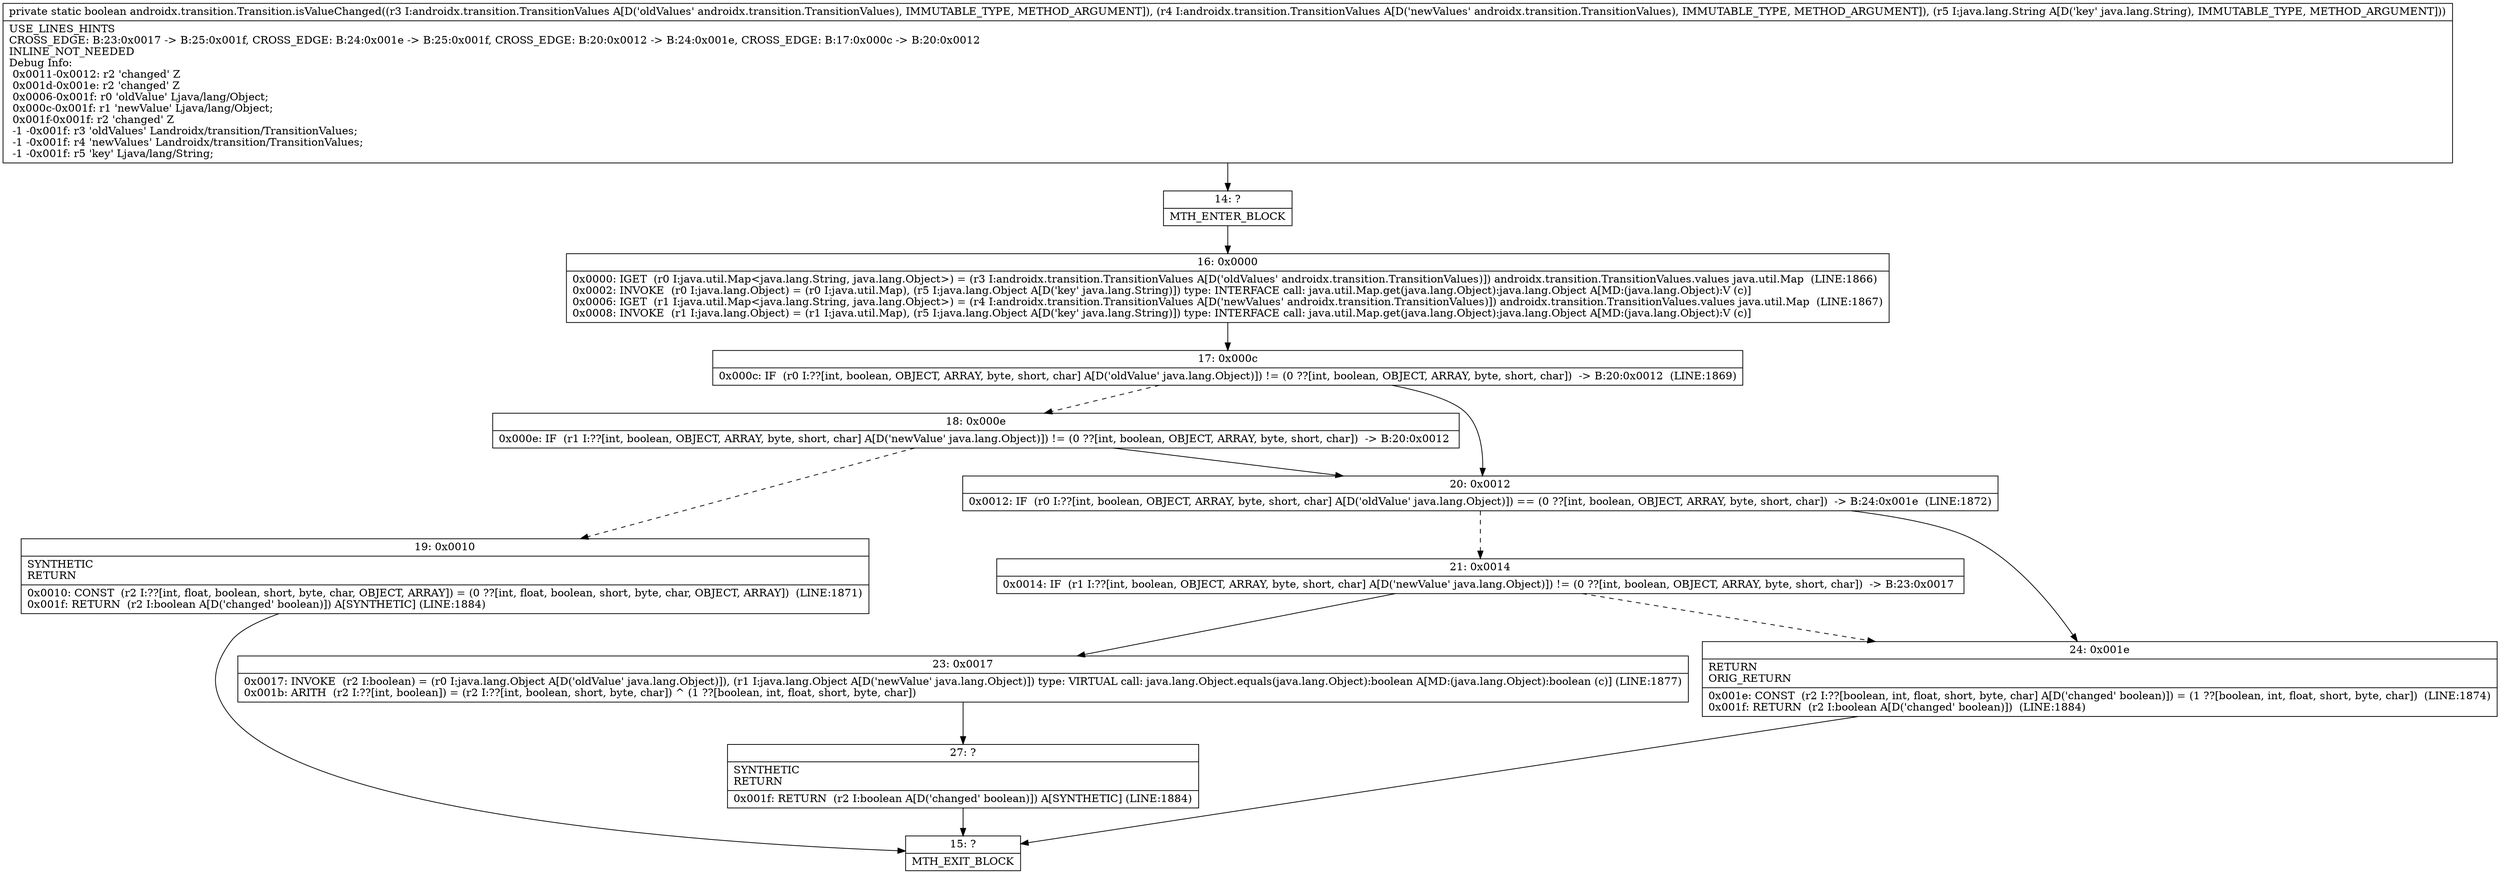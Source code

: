 digraph "CFG forandroidx.transition.Transition.isValueChanged(Landroidx\/transition\/TransitionValues;Landroidx\/transition\/TransitionValues;Ljava\/lang\/String;)Z" {
Node_14 [shape=record,label="{14\:\ ?|MTH_ENTER_BLOCK\l}"];
Node_16 [shape=record,label="{16\:\ 0x0000|0x0000: IGET  (r0 I:java.util.Map\<java.lang.String, java.lang.Object\>) = (r3 I:androidx.transition.TransitionValues A[D('oldValues' androidx.transition.TransitionValues)]) androidx.transition.TransitionValues.values java.util.Map  (LINE:1866)\l0x0002: INVOKE  (r0 I:java.lang.Object) = (r0 I:java.util.Map), (r5 I:java.lang.Object A[D('key' java.lang.String)]) type: INTERFACE call: java.util.Map.get(java.lang.Object):java.lang.Object A[MD:(java.lang.Object):V (c)]\l0x0006: IGET  (r1 I:java.util.Map\<java.lang.String, java.lang.Object\>) = (r4 I:androidx.transition.TransitionValues A[D('newValues' androidx.transition.TransitionValues)]) androidx.transition.TransitionValues.values java.util.Map  (LINE:1867)\l0x0008: INVOKE  (r1 I:java.lang.Object) = (r1 I:java.util.Map), (r5 I:java.lang.Object A[D('key' java.lang.String)]) type: INTERFACE call: java.util.Map.get(java.lang.Object):java.lang.Object A[MD:(java.lang.Object):V (c)]\l}"];
Node_17 [shape=record,label="{17\:\ 0x000c|0x000c: IF  (r0 I:??[int, boolean, OBJECT, ARRAY, byte, short, char] A[D('oldValue' java.lang.Object)]) != (0 ??[int, boolean, OBJECT, ARRAY, byte, short, char])  \-\> B:20:0x0012  (LINE:1869)\l}"];
Node_18 [shape=record,label="{18\:\ 0x000e|0x000e: IF  (r1 I:??[int, boolean, OBJECT, ARRAY, byte, short, char] A[D('newValue' java.lang.Object)]) != (0 ??[int, boolean, OBJECT, ARRAY, byte, short, char])  \-\> B:20:0x0012 \l}"];
Node_19 [shape=record,label="{19\:\ 0x0010|SYNTHETIC\lRETURN\l|0x0010: CONST  (r2 I:??[int, float, boolean, short, byte, char, OBJECT, ARRAY]) = (0 ??[int, float, boolean, short, byte, char, OBJECT, ARRAY])  (LINE:1871)\l0x001f: RETURN  (r2 I:boolean A[D('changed' boolean)]) A[SYNTHETIC] (LINE:1884)\l}"];
Node_15 [shape=record,label="{15\:\ ?|MTH_EXIT_BLOCK\l}"];
Node_20 [shape=record,label="{20\:\ 0x0012|0x0012: IF  (r0 I:??[int, boolean, OBJECT, ARRAY, byte, short, char] A[D('oldValue' java.lang.Object)]) == (0 ??[int, boolean, OBJECT, ARRAY, byte, short, char])  \-\> B:24:0x001e  (LINE:1872)\l}"];
Node_21 [shape=record,label="{21\:\ 0x0014|0x0014: IF  (r1 I:??[int, boolean, OBJECT, ARRAY, byte, short, char] A[D('newValue' java.lang.Object)]) != (0 ??[int, boolean, OBJECT, ARRAY, byte, short, char])  \-\> B:23:0x0017 \l}"];
Node_23 [shape=record,label="{23\:\ 0x0017|0x0017: INVOKE  (r2 I:boolean) = (r0 I:java.lang.Object A[D('oldValue' java.lang.Object)]), (r1 I:java.lang.Object A[D('newValue' java.lang.Object)]) type: VIRTUAL call: java.lang.Object.equals(java.lang.Object):boolean A[MD:(java.lang.Object):boolean (c)] (LINE:1877)\l0x001b: ARITH  (r2 I:??[int, boolean]) = (r2 I:??[int, boolean, short, byte, char]) ^ (1 ??[boolean, int, float, short, byte, char]) \l}"];
Node_27 [shape=record,label="{27\:\ ?|SYNTHETIC\lRETURN\l|0x001f: RETURN  (r2 I:boolean A[D('changed' boolean)]) A[SYNTHETIC] (LINE:1884)\l}"];
Node_24 [shape=record,label="{24\:\ 0x001e|RETURN\lORIG_RETURN\l|0x001e: CONST  (r2 I:??[boolean, int, float, short, byte, char] A[D('changed' boolean)]) = (1 ??[boolean, int, float, short, byte, char])  (LINE:1874)\l0x001f: RETURN  (r2 I:boolean A[D('changed' boolean)])  (LINE:1884)\l}"];
MethodNode[shape=record,label="{private static boolean androidx.transition.Transition.isValueChanged((r3 I:androidx.transition.TransitionValues A[D('oldValues' androidx.transition.TransitionValues), IMMUTABLE_TYPE, METHOD_ARGUMENT]), (r4 I:androidx.transition.TransitionValues A[D('newValues' androidx.transition.TransitionValues), IMMUTABLE_TYPE, METHOD_ARGUMENT]), (r5 I:java.lang.String A[D('key' java.lang.String), IMMUTABLE_TYPE, METHOD_ARGUMENT]))  | USE_LINES_HINTS\lCROSS_EDGE: B:23:0x0017 \-\> B:25:0x001f, CROSS_EDGE: B:24:0x001e \-\> B:25:0x001f, CROSS_EDGE: B:20:0x0012 \-\> B:24:0x001e, CROSS_EDGE: B:17:0x000c \-\> B:20:0x0012\lINLINE_NOT_NEEDED\lDebug Info:\l  0x0011\-0x0012: r2 'changed' Z\l  0x001d\-0x001e: r2 'changed' Z\l  0x0006\-0x001f: r0 'oldValue' Ljava\/lang\/Object;\l  0x000c\-0x001f: r1 'newValue' Ljava\/lang\/Object;\l  0x001f\-0x001f: r2 'changed' Z\l  \-1 \-0x001f: r3 'oldValues' Landroidx\/transition\/TransitionValues;\l  \-1 \-0x001f: r4 'newValues' Landroidx\/transition\/TransitionValues;\l  \-1 \-0x001f: r5 'key' Ljava\/lang\/String;\l}"];
MethodNode -> Node_14;Node_14 -> Node_16;
Node_16 -> Node_17;
Node_17 -> Node_18[style=dashed];
Node_17 -> Node_20;
Node_18 -> Node_19[style=dashed];
Node_18 -> Node_20;
Node_19 -> Node_15;
Node_20 -> Node_21[style=dashed];
Node_20 -> Node_24;
Node_21 -> Node_23;
Node_21 -> Node_24[style=dashed];
Node_23 -> Node_27;
Node_27 -> Node_15;
Node_24 -> Node_15;
}


